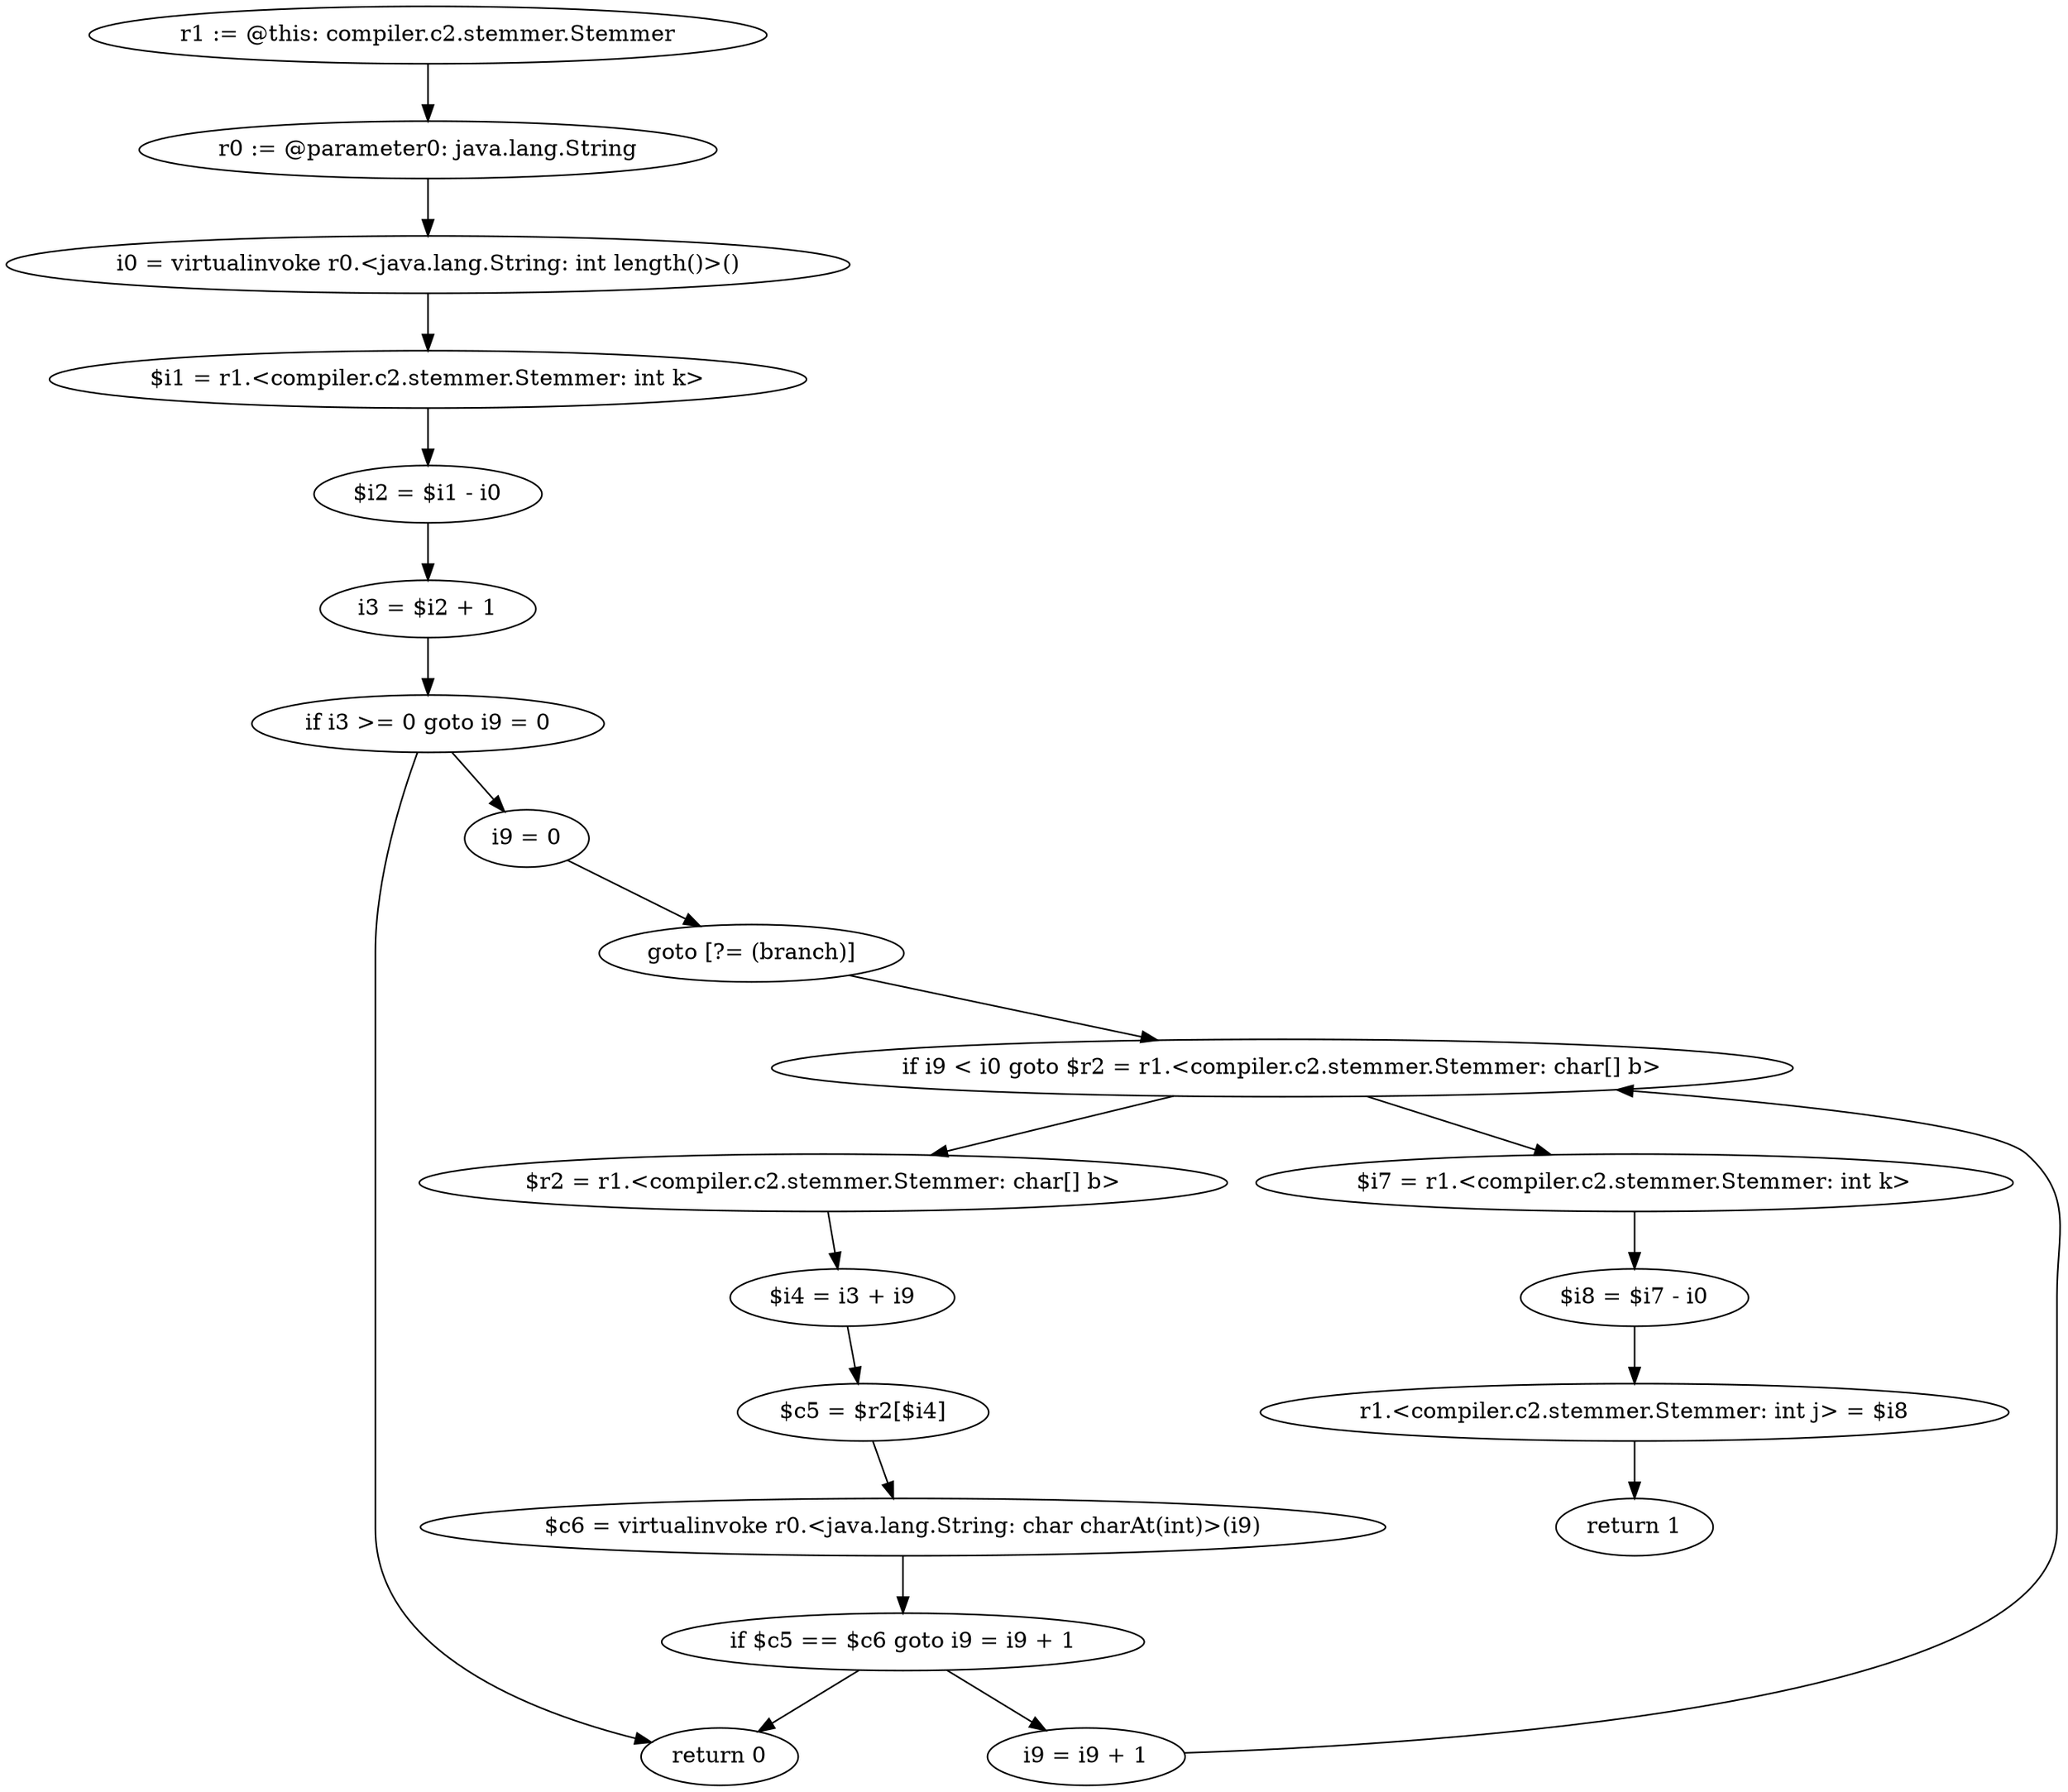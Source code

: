 digraph "unitGraph" {
    "r1 := @this: compiler.c2.stemmer.Stemmer"
    "r0 := @parameter0: java.lang.String"
    "i0 = virtualinvoke r0.<java.lang.String: int length()>()"
    "$i1 = r1.<compiler.c2.stemmer.Stemmer: int k>"
    "$i2 = $i1 - i0"
    "i3 = $i2 + 1"
    "if i3 >= 0 goto i9 = 0"
    "return 0"
    "i9 = 0"
    "goto [?= (branch)]"
    "$r2 = r1.<compiler.c2.stemmer.Stemmer: char[] b>"
    "$i4 = i3 + i9"
    "$c5 = $r2[$i4]"
    "$c6 = virtualinvoke r0.<java.lang.String: char charAt(int)>(i9)"
    "if $c5 == $c6 goto i9 = i9 + 1"
    "i9 = i9 + 1"
    "if i9 < i0 goto $r2 = r1.<compiler.c2.stemmer.Stemmer: char[] b>"
    "$i7 = r1.<compiler.c2.stemmer.Stemmer: int k>"
    "$i8 = $i7 - i0"
    "r1.<compiler.c2.stemmer.Stemmer: int j> = $i8"
    "return 1"
    "r1 := @this: compiler.c2.stemmer.Stemmer"->"r0 := @parameter0: java.lang.String";
    "r0 := @parameter0: java.lang.String"->"i0 = virtualinvoke r0.<java.lang.String: int length()>()";
    "i0 = virtualinvoke r0.<java.lang.String: int length()>()"->"$i1 = r1.<compiler.c2.stemmer.Stemmer: int k>";
    "$i1 = r1.<compiler.c2.stemmer.Stemmer: int k>"->"$i2 = $i1 - i0";
    "$i2 = $i1 - i0"->"i3 = $i2 + 1";
    "i3 = $i2 + 1"->"if i3 >= 0 goto i9 = 0";
    "if i3 >= 0 goto i9 = 0"->"return 0";
    "if i3 >= 0 goto i9 = 0"->"i9 = 0";
    "i9 = 0"->"goto [?= (branch)]";
    "goto [?= (branch)]"->"if i9 < i0 goto $r2 = r1.<compiler.c2.stemmer.Stemmer: char[] b>";
    "$r2 = r1.<compiler.c2.stemmer.Stemmer: char[] b>"->"$i4 = i3 + i9";
    "$i4 = i3 + i9"->"$c5 = $r2[$i4]";
    "$c5 = $r2[$i4]"->"$c6 = virtualinvoke r0.<java.lang.String: char charAt(int)>(i9)";
    "$c6 = virtualinvoke r0.<java.lang.String: char charAt(int)>(i9)"->"if $c5 == $c6 goto i9 = i9 + 1";
    "if $c5 == $c6 goto i9 = i9 + 1"->"return 0";
    "if $c5 == $c6 goto i9 = i9 + 1"->"i9 = i9 + 1";
    "i9 = i9 + 1"->"if i9 < i0 goto $r2 = r1.<compiler.c2.stemmer.Stemmer: char[] b>";
    "if i9 < i0 goto $r2 = r1.<compiler.c2.stemmer.Stemmer: char[] b>"->"$i7 = r1.<compiler.c2.stemmer.Stemmer: int k>";
    "if i9 < i0 goto $r2 = r1.<compiler.c2.stemmer.Stemmer: char[] b>"->"$r2 = r1.<compiler.c2.stemmer.Stemmer: char[] b>";
    "$i7 = r1.<compiler.c2.stemmer.Stemmer: int k>"->"$i8 = $i7 - i0";
    "$i8 = $i7 - i0"->"r1.<compiler.c2.stemmer.Stemmer: int j> = $i8";
    "r1.<compiler.c2.stemmer.Stemmer: int j> = $i8"->"return 1";
}
